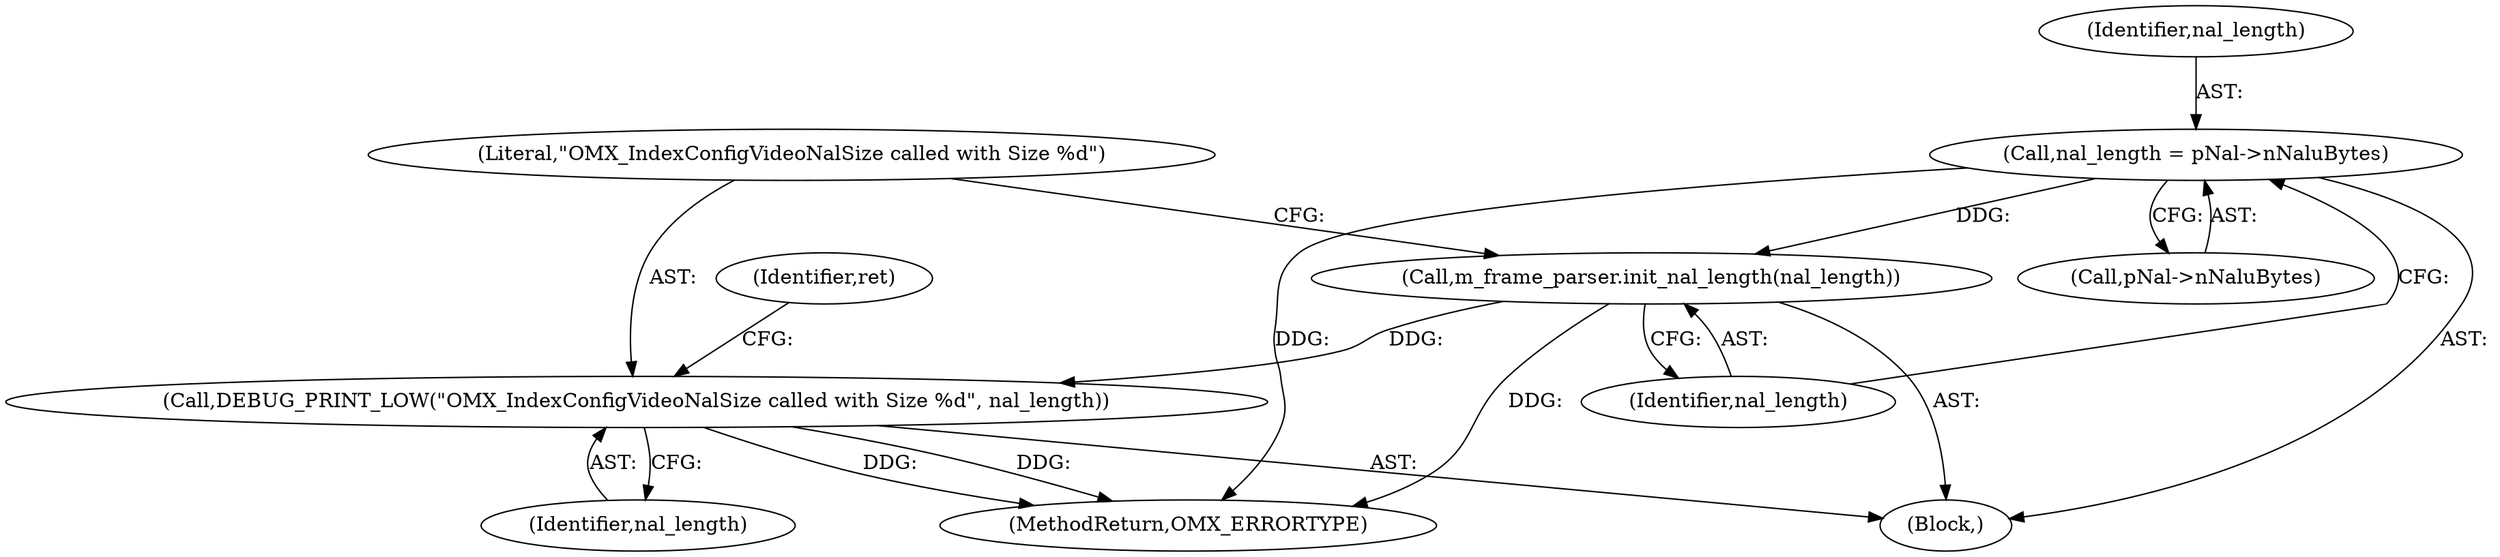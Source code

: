 digraph "0_Android_f22c2a0f0f9e030c240468d9d18b9297f001bcf0@pointer" {
"1000626" [label="(Call,nal_length = pNal->nNaluBytes)"];
"1000631" [label="(Call,m_frame_parser.init_nal_length(nal_length))"];
"1000633" [label="(Call,DEBUG_PRINT_LOW(\"OMX_IndexConfigVideoNalSize called with Size %d\", nal_length))"];
"1000626" [label="(Call,nal_length = pNal->nNaluBytes)"];
"1000635" [label="(Identifier,nal_length)"];
"1000632" [label="(Identifier,nal_length)"];
"1000565" [label="(Block,)"];
"1001056" [label="(MethodReturn,OMX_ERRORTYPE)"];
"1000633" [label="(Call,DEBUG_PRINT_LOW(\"OMX_IndexConfigVideoNalSize called with Size %d\", nal_length))"];
"1000637" [label="(Identifier,ret)"];
"1000627" [label="(Identifier,nal_length)"];
"1000634" [label="(Literal,\"OMX_IndexConfigVideoNalSize called with Size %d\")"];
"1000631" [label="(Call,m_frame_parser.init_nal_length(nal_length))"];
"1000628" [label="(Call,pNal->nNaluBytes)"];
"1000626" -> "1000565"  [label="AST: "];
"1000626" -> "1000628"  [label="CFG: "];
"1000627" -> "1000626"  [label="AST: "];
"1000628" -> "1000626"  [label="AST: "];
"1000632" -> "1000626"  [label="CFG: "];
"1000626" -> "1001056"  [label="DDG: "];
"1000626" -> "1000631"  [label="DDG: "];
"1000631" -> "1000565"  [label="AST: "];
"1000631" -> "1000632"  [label="CFG: "];
"1000632" -> "1000631"  [label="AST: "];
"1000634" -> "1000631"  [label="CFG: "];
"1000631" -> "1001056"  [label="DDG: "];
"1000631" -> "1000633"  [label="DDG: "];
"1000633" -> "1000565"  [label="AST: "];
"1000633" -> "1000635"  [label="CFG: "];
"1000634" -> "1000633"  [label="AST: "];
"1000635" -> "1000633"  [label="AST: "];
"1000637" -> "1000633"  [label="CFG: "];
"1000633" -> "1001056"  [label="DDG: "];
"1000633" -> "1001056"  [label="DDG: "];
}
